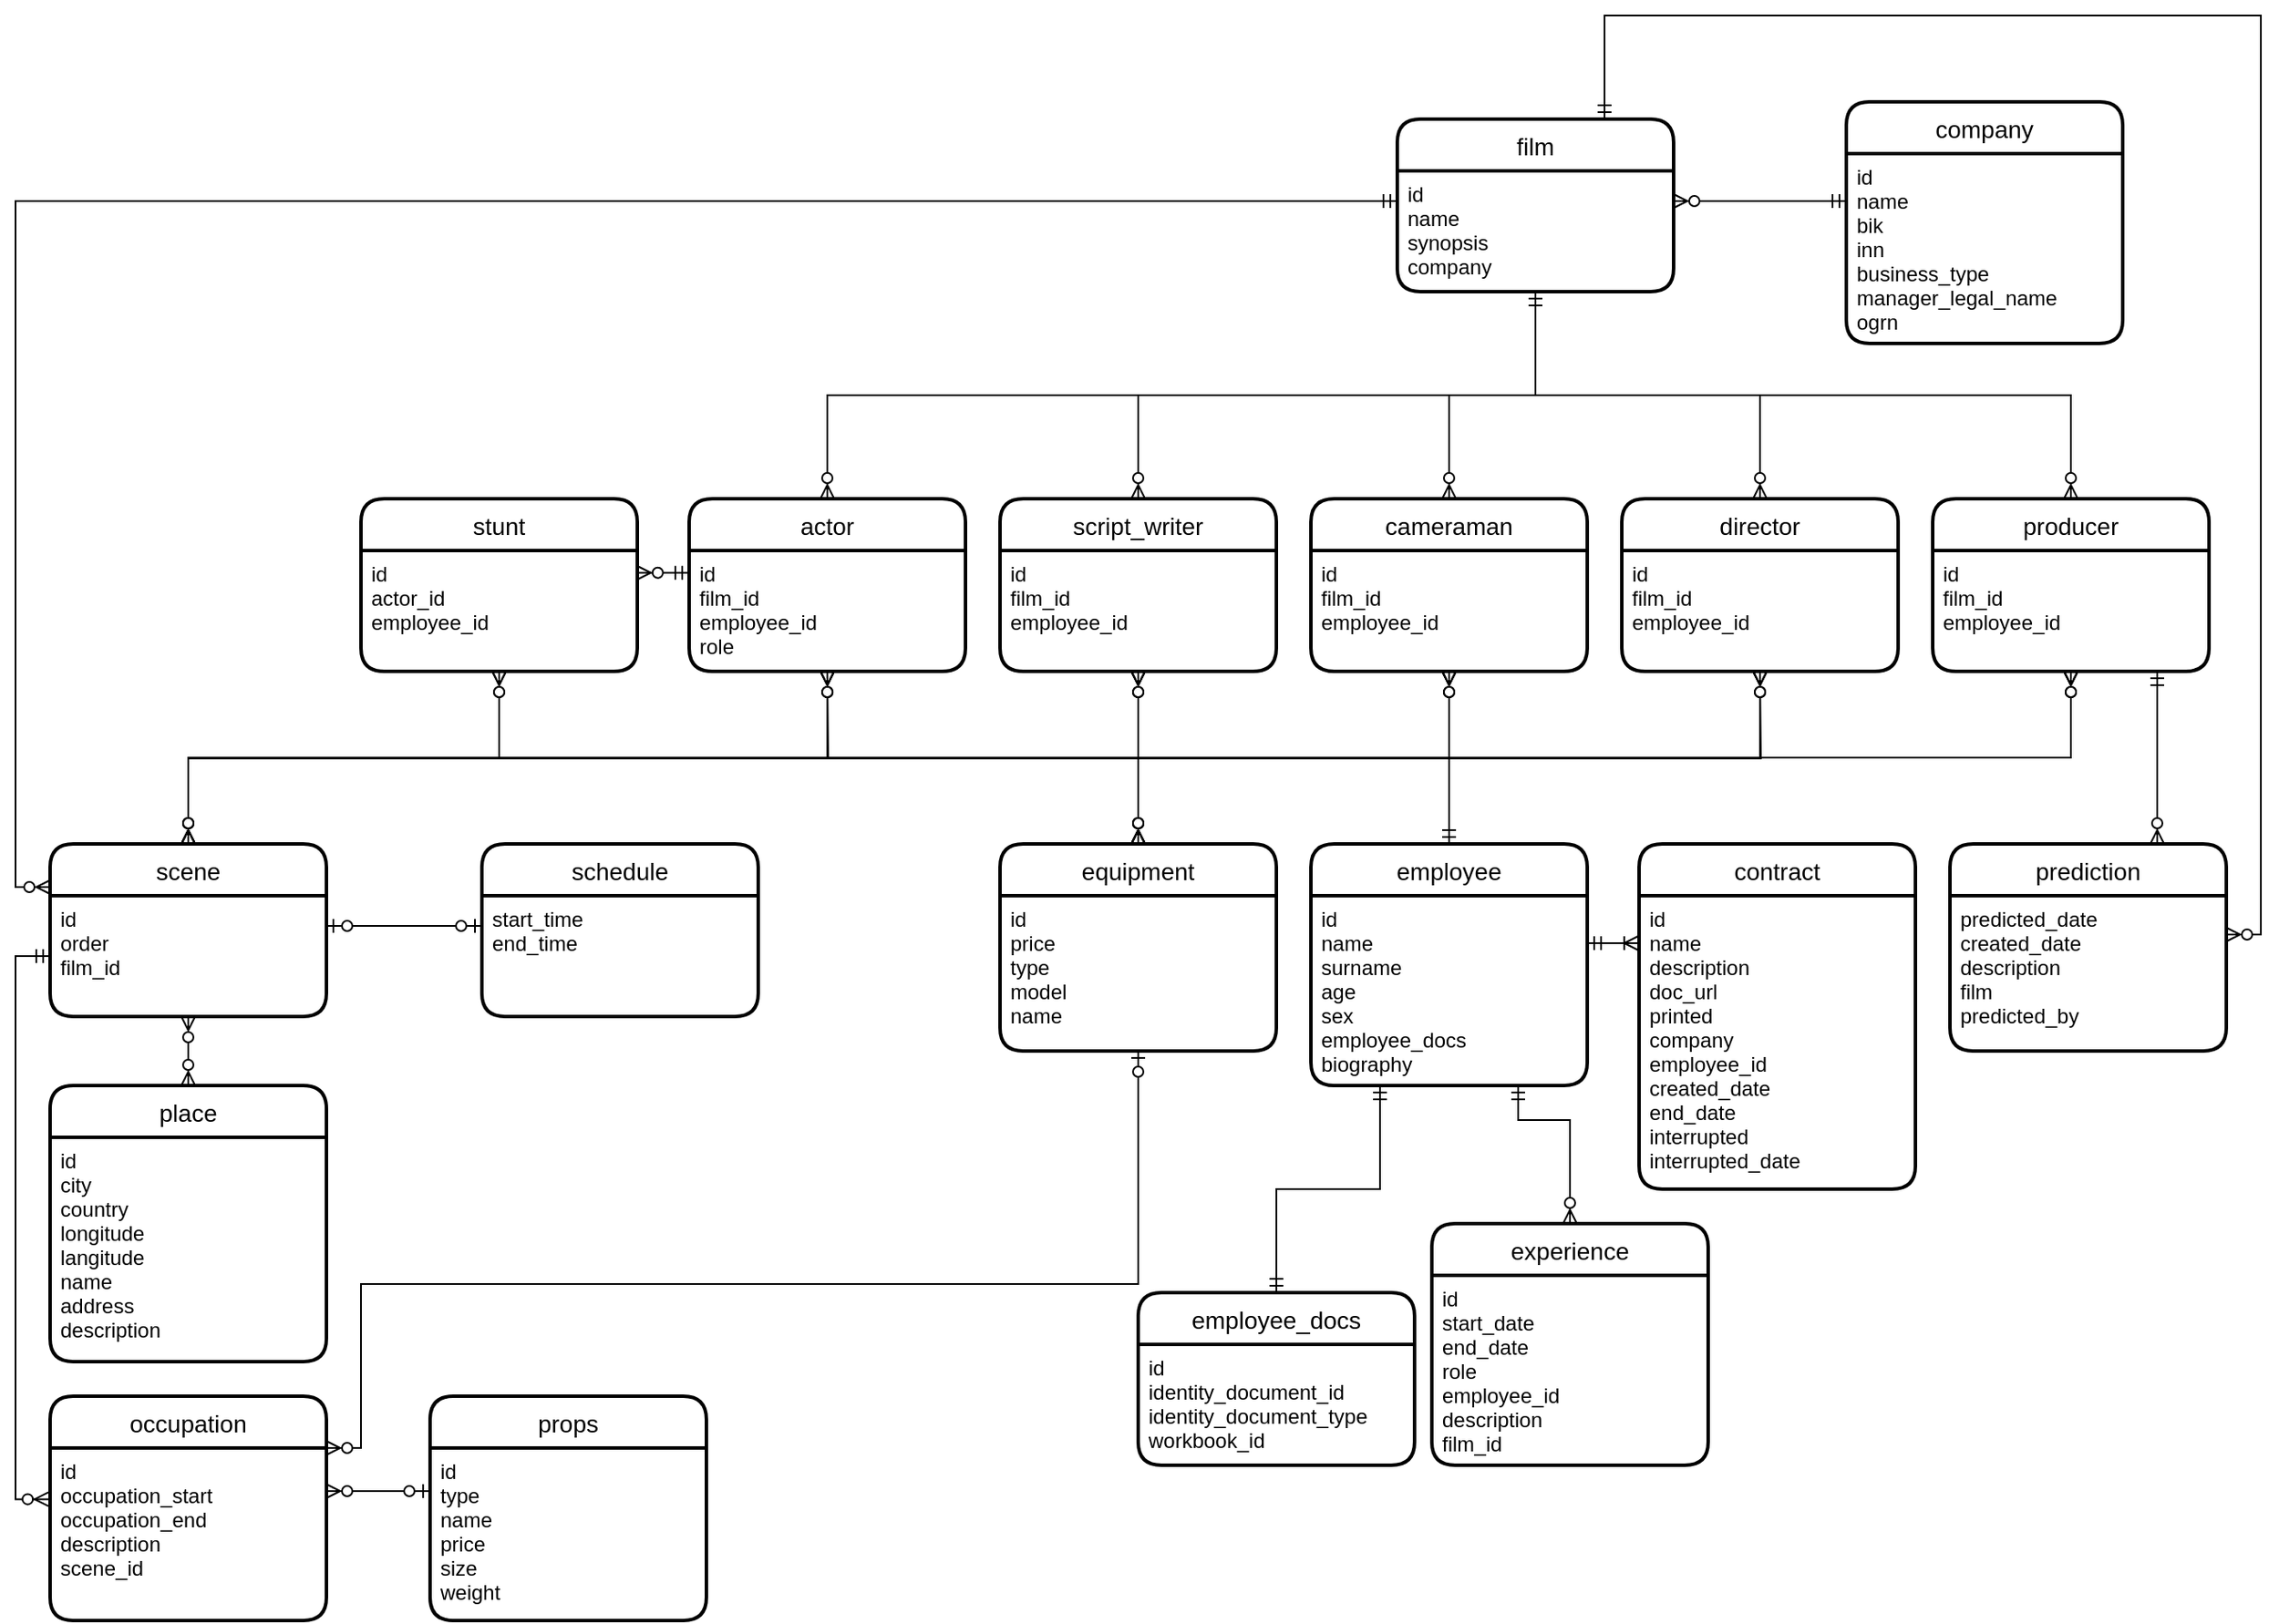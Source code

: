 <mxfile version="13.7.3" type="device"><diagram id="R2lEEEUBdFMjLlhIrx00" name="Page-1"><mxGraphModel dx="978" dy="331" grid="1" gridSize="10" guides="1" tooltips="1" connect="1" arrows="1" fold="1" page="0" pageScale="1" pageWidth="850" pageHeight="1100" math="0" shadow="0" extFonts="Permanent Marker^https://fonts.googleapis.com/css?family=Permanent+Marker"><root><mxCell id="0"/><mxCell id="1" parent="0"/><mxCell id="VBH1rPHKWCa83MYylw6R-3" value="film" style="swimlane;childLayout=stackLayout;horizontal=1;startSize=30;horizontalStack=0;rounded=1;fontSize=14;fontStyle=0;strokeWidth=2;resizeParent=0;resizeLast=1;shadow=0;dashed=0;align=center;" parent="1" vertex="1"><mxGeometry x="410" y="180" width="160" height="100" as="geometry"/></mxCell><mxCell id="VBH1rPHKWCa83MYylw6R-4" value="id&#10;name&#10;synopsis&#10;company" style="align=left;strokeColor=none;fillColor=none;spacingLeft=4;fontSize=12;verticalAlign=top;resizable=0;rotatable=0;part=1;" parent="VBH1rPHKWCa83MYylw6R-3" vertex="1"><mxGeometry y="30" width="160" height="70" as="geometry"/></mxCell><mxCell id="VBH1rPHKWCa83MYylw6R-7" value="actor" style="swimlane;childLayout=stackLayout;horizontal=1;startSize=30;horizontalStack=0;rounded=1;fontSize=14;fontStyle=0;strokeWidth=2;resizeParent=0;resizeLast=1;shadow=0;dashed=0;align=center;" parent="1" vertex="1"><mxGeometry y="400" width="160" height="100" as="geometry"/></mxCell><mxCell id="VBH1rPHKWCa83MYylw6R-8" value="id&#10;film_id&#10;employee_id&#10;role" style="align=left;strokeColor=none;fillColor=none;spacingLeft=4;fontSize=12;verticalAlign=top;resizable=0;rotatable=0;part=1;" parent="VBH1rPHKWCa83MYylw6R-7" vertex="1"><mxGeometry y="30" width="160" height="70" as="geometry"/></mxCell><mxCell id="VBH1rPHKWCa83MYylw6R-9" value="script_writer" style="swimlane;childLayout=stackLayout;horizontal=1;startSize=30;horizontalStack=0;rounded=1;fontSize=14;fontStyle=0;strokeWidth=2;resizeParent=0;resizeLast=1;shadow=0;dashed=0;align=center;" parent="1" vertex="1"><mxGeometry x="180" y="400" width="160" height="100" as="geometry"/></mxCell><mxCell id="VBH1rPHKWCa83MYylw6R-10" value="id&#10;film_id&#10;employee_id" style="align=left;strokeColor=none;fillColor=none;spacingLeft=4;fontSize=12;verticalAlign=top;resizable=0;rotatable=0;part=1;" parent="VBH1rPHKWCa83MYylw6R-9" vertex="1"><mxGeometry y="30" width="160" height="70" as="geometry"/></mxCell><mxCell id="VBH1rPHKWCa83MYylw6R-11" value="cameraman" style="swimlane;childLayout=stackLayout;horizontal=1;startSize=30;horizontalStack=0;rounded=1;fontSize=14;fontStyle=0;strokeWidth=2;resizeParent=0;resizeLast=1;shadow=0;dashed=0;align=center;" parent="1" vertex="1"><mxGeometry x="360" y="400" width="160" height="100" as="geometry"><mxRectangle x="360" y="400" width="110" height="30" as="alternateBounds"/></mxGeometry></mxCell><mxCell id="VBH1rPHKWCa83MYylw6R-12" value="id&#10;film_id&#10;employee_id" style="align=left;strokeColor=none;fillColor=none;spacingLeft=4;fontSize=12;verticalAlign=top;resizable=0;rotatable=0;part=1;" parent="VBH1rPHKWCa83MYylw6R-11" vertex="1"><mxGeometry y="30" width="160" height="70" as="geometry"/></mxCell><mxCell id="VBH1rPHKWCa83MYylw6R-16" value="director" style="swimlane;childLayout=stackLayout;horizontal=1;startSize=30;horizontalStack=0;rounded=1;fontSize=14;fontStyle=0;strokeWidth=2;resizeParent=0;resizeLast=1;shadow=0;dashed=0;align=center;" parent="1" vertex="1"><mxGeometry x="540" y="400" width="160" height="100" as="geometry"/></mxCell><mxCell id="VBH1rPHKWCa83MYylw6R-17" value="id&#10;film_id&#10;employee_id" style="align=left;strokeColor=none;fillColor=none;spacingLeft=4;fontSize=12;verticalAlign=top;resizable=0;rotatable=0;part=1;" parent="VBH1rPHKWCa83MYylw6R-16" vertex="1"><mxGeometry y="30" width="160" height="70" as="geometry"/></mxCell><mxCell id="VBH1rPHKWCa83MYylw6R-18" value="producer" style="swimlane;childLayout=stackLayout;horizontal=1;startSize=30;horizontalStack=0;rounded=1;fontSize=14;fontStyle=0;strokeWidth=2;resizeParent=0;resizeLast=1;shadow=0;dashed=0;align=center;" parent="1" vertex="1"><mxGeometry x="720" y="400" width="160" height="100" as="geometry"/></mxCell><mxCell id="VBH1rPHKWCa83MYylw6R-19" value="id&#10;film_id&#10;employee_id" style="align=left;strokeColor=none;fillColor=none;spacingLeft=4;fontSize=12;verticalAlign=top;resizable=0;rotatable=0;part=1;" parent="VBH1rPHKWCa83MYylw6R-18" vertex="1"><mxGeometry y="30" width="160" height="70" as="geometry"/></mxCell><mxCell id="VBH1rPHKWCa83MYylw6R-36" style="edgeStyle=orthogonalEdgeStyle;rounded=0;orthogonalLoop=1;jettySize=auto;html=1;exitX=1;exitY=0.25;exitDx=0;exitDy=0;entryX=0;entryY=0.25;entryDx=0;entryDy=0;startArrow=ERzeroToMany;startFill=1;endArrow=ERmandOne;endFill=0;" parent="1" source="VBH1rPHKWCa83MYylw6R-4" target="VBH1rPHKWCa83MYylw6R-2" edge="1"><mxGeometry relative="1" as="geometry"/></mxCell><mxCell id="VBH1rPHKWCa83MYylw6R-45" style="edgeStyle=orthogonalEdgeStyle;rounded=0;orthogonalLoop=1;jettySize=auto;html=1;exitX=0.5;exitY=0;exitDx=0;exitDy=0;entryX=0.5;entryY=1;entryDx=0;entryDy=0;startArrow=ERmandOne;startFill=0;endArrow=ERzeroToMany;endFill=1;" parent="1" source="VBH1rPHKWCa83MYylw6R-20" target="VBH1rPHKWCa83MYylw6R-10" edge="1"><mxGeometry relative="1" as="geometry"/></mxCell><mxCell id="VBH1rPHKWCa83MYylw6R-46" style="edgeStyle=orthogonalEdgeStyle;rounded=0;orthogonalLoop=1;jettySize=auto;html=1;exitX=0.5;exitY=0;exitDx=0;exitDy=0;entryX=0.5;entryY=1;entryDx=0;entryDy=0;startArrow=ERmandOne;startFill=0;endArrow=ERzeroToMany;endFill=1;" parent="1" source="VBH1rPHKWCa83MYylw6R-20" target="VBH1rPHKWCa83MYylw6R-12" edge="1"><mxGeometry relative="1" as="geometry"/></mxCell><mxCell id="VBH1rPHKWCa83MYylw6R-47" style="edgeStyle=orthogonalEdgeStyle;rounded=0;orthogonalLoop=1;jettySize=auto;html=1;exitX=0.5;exitY=0;exitDx=0;exitDy=0;entryX=0.5;entryY=1;entryDx=0;entryDy=0;startArrow=ERmandOne;startFill=0;endArrow=ERzeroToMany;endFill=1;" parent="1" source="VBH1rPHKWCa83MYylw6R-20" target="VBH1rPHKWCa83MYylw6R-17" edge="1"><mxGeometry relative="1" as="geometry"/></mxCell><mxCell id="VBH1rPHKWCa83MYylw6R-48" style="edgeStyle=orthogonalEdgeStyle;rounded=0;orthogonalLoop=1;jettySize=auto;html=1;exitX=0.5;exitY=0;exitDx=0;exitDy=0;entryX=0.5;entryY=1;entryDx=0;entryDy=0;startArrow=ERmandOne;startFill=0;endArrow=ERzeroToMany;endFill=1;" parent="1" source="VBH1rPHKWCa83MYylw6R-20" target="VBH1rPHKWCa83MYylw6R-19" edge="1"><mxGeometry relative="1" as="geometry"/></mxCell><mxCell id="VBH1rPHKWCa83MYylw6R-49" style="edgeStyle=orthogonalEdgeStyle;rounded=0;orthogonalLoop=1;jettySize=auto;html=1;exitX=0.5;exitY=0;exitDx=0;exitDy=0;entryX=0.5;entryY=1;entryDx=0;entryDy=0;startArrow=ERmandOne;startFill=0;endArrow=ERzeroToMany;endFill=1;" parent="1" source="VBH1rPHKWCa83MYylw6R-20" target="VBH1rPHKWCa83MYylw6R-8" edge="1"><mxGeometry relative="1" as="geometry"><Array as="points"><mxPoint x="440" y="550"/><mxPoint x="80" y="550"/></Array></mxGeometry></mxCell><mxCell id="VBH1rPHKWCa83MYylw6R-20" value="employee" style="swimlane;childLayout=stackLayout;horizontal=1;startSize=30;horizontalStack=0;rounded=1;fontSize=14;fontStyle=0;strokeWidth=2;resizeParent=0;resizeLast=1;shadow=0;dashed=0;align=center;" parent="1" vertex="1"><mxGeometry x="360" y="600" width="160" height="140" as="geometry"><mxRectangle x="360" y="400" width="110" height="30" as="alternateBounds"/></mxGeometry></mxCell><mxCell id="VBH1rPHKWCa83MYylw6R-21" value="id&#10;name&#10;surname&#10;age&#10;sex&#10;employee_docs&#10;biography" style="align=left;strokeColor=none;fillColor=none;spacingLeft=4;fontSize=12;verticalAlign=top;resizable=0;rotatable=0;part=1;" parent="VBH1rPHKWCa83MYylw6R-20" vertex="1"><mxGeometry y="30" width="160" height="110" as="geometry"/></mxCell><mxCell id="VBH1rPHKWCa83MYylw6R-37" style="edgeStyle=orthogonalEdgeStyle;rounded=0;orthogonalLoop=1;jettySize=auto;html=1;exitX=0.5;exitY=1;exitDx=0;exitDy=0;entryX=0.5;entryY=0;entryDx=0;entryDy=0;startArrow=ERmandOne;startFill=0;endArrow=ERzeroToMany;endFill=1;" parent="1" source="VBH1rPHKWCa83MYylw6R-4" target="VBH1rPHKWCa83MYylw6R-7" edge="1"><mxGeometry relative="1" as="geometry"/></mxCell><mxCell id="VBH1rPHKWCa83MYylw6R-38" style="edgeStyle=orthogonalEdgeStyle;rounded=0;orthogonalLoop=1;jettySize=auto;html=1;exitX=0.5;exitY=1;exitDx=0;exitDy=0;entryX=0.5;entryY=0;entryDx=0;entryDy=0;startArrow=ERmandOne;startFill=0;endArrow=ERzeroToMany;endFill=1;" parent="1" source="VBH1rPHKWCa83MYylw6R-4" target="VBH1rPHKWCa83MYylw6R-9" edge="1"><mxGeometry relative="1" as="geometry"/></mxCell><mxCell id="VBH1rPHKWCa83MYylw6R-39" style="edgeStyle=orthogonalEdgeStyle;rounded=0;orthogonalLoop=1;jettySize=auto;html=1;exitX=0.5;exitY=1;exitDx=0;exitDy=0;entryX=0.5;entryY=0;entryDx=0;entryDy=0;startArrow=ERmandOne;startFill=0;endArrow=ERzeroToMany;endFill=1;" parent="1" source="VBH1rPHKWCa83MYylw6R-4" target="VBH1rPHKWCa83MYylw6R-11" edge="1"><mxGeometry relative="1" as="geometry"/></mxCell><mxCell id="VBH1rPHKWCa83MYylw6R-40" style="edgeStyle=orthogonalEdgeStyle;rounded=0;orthogonalLoop=1;jettySize=auto;html=1;exitX=0.5;exitY=1;exitDx=0;exitDy=0;entryX=0.5;entryY=0;entryDx=0;entryDy=0;startArrow=ERmandOne;startFill=0;endArrow=ERzeroToMany;endFill=1;" parent="1" source="VBH1rPHKWCa83MYylw6R-4" target="VBH1rPHKWCa83MYylw6R-16" edge="1"><mxGeometry relative="1" as="geometry"/></mxCell><mxCell id="VBH1rPHKWCa83MYylw6R-41" style="edgeStyle=orthogonalEdgeStyle;rounded=0;orthogonalLoop=1;jettySize=auto;html=1;exitX=0.5;exitY=1;exitDx=0;exitDy=0;entryX=0.5;entryY=0;entryDx=0;entryDy=0;startArrow=ERmandOne;startFill=0;endArrow=ERzeroToMany;endFill=1;" parent="1" source="VBH1rPHKWCa83MYylw6R-4" target="VBH1rPHKWCa83MYylw6R-18" edge="1"><mxGeometry relative="1" as="geometry"/></mxCell><mxCell id="VBH1rPHKWCa83MYylw6R-50" style="edgeStyle=orthogonalEdgeStyle;rounded=0;orthogonalLoop=1;jettySize=auto;html=1;exitX=1;exitY=0.25;exitDx=0;exitDy=0;entryX=-0.004;entryY=0.161;entryDx=0;entryDy=0;startArrow=ERmandOne;startFill=0;endArrow=ERoneToMany;endFill=0;entryPerimeter=0;" parent="1" source="VBH1rPHKWCa83MYylw6R-21" target="VBH1rPHKWCa83MYylw6R-25" edge="1"><mxGeometry relative="1" as="geometry"><Array as="points"/></mxGeometry></mxCell><mxCell id="VBH1rPHKWCa83MYylw6R-51" style="edgeStyle=orthogonalEdgeStyle;rounded=0;orthogonalLoop=1;jettySize=auto;html=1;exitX=0.5;exitY=0;exitDx=0;exitDy=0;startArrow=ERzeroToMany;startFill=1;endArrow=ERzeroToMany;endFill=1;" parent="1" source="VBH1rPHKWCa83MYylw6R-26" edge="1"><mxGeometry relative="1" as="geometry"><mxPoint x="80" y="500" as="targetPoint"/></mxGeometry></mxCell><mxCell id="VBH1rPHKWCa83MYylw6R-52" style="edgeStyle=orthogonalEdgeStyle;rounded=0;orthogonalLoop=1;jettySize=auto;html=1;exitX=0.5;exitY=0;exitDx=0;exitDy=0;entryX=0.5;entryY=1;entryDx=0;entryDy=0;startArrow=ERzeroToMany;startFill=1;endArrow=ERzeroToMany;endFill=1;" parent="1" source="VBH1rPHKWCa83MYylw6R-26" target="VBH1rPHKWCa83MYylw6R-10" edge="1"><mxGeometry relative="1" as="geometry"/></mxCell><mxCell id="VBH1rPHKWCa83MYylw6R-53" style="edgeStyle=orthogonalEdgeStyle;rounded=0;orthogonalLoop=1;jettySize=auto;html=1;exitX=0.5;exitY=0;exitDx=0;exitDy=0;entryX=0.5;entryY=1;entryDx=0;entryDy=0;startArrow=ERzeroToMany;startFill=1;endArrow=ERzeroToMany;endFill=1;" parent="1" source="VBH1rPHKWCa83MYylw6R-26" target="VBH1rPHKWCa83MYylw6R-12" edge="1"><mxGeometry relative="1" as="geometry"/></mxCell><mxCell id="VBH1rPHKWCa83MYylw6R-54" style="edgeStyle=orthogonalEdgeStyle;rounded=0;orthogonalLoop=1;jettySize=auto;html=1;exitX=0.5;exitY=0;exitDx=0;exitDy=0;startArrow=ERzeroToMany;startFill=1;endArrow=ERzeroToMany;endFill=1;" parent="1" source="VBH1rPHKWCa83MYylw6R-26" edge="1"><mxGeometry relative="1" as="geometry"><mxPoint x="620" y="500" as="targetPoint"/></mxGeometry></mxCell><mxCell id="VBH1rPHKWCa83MYylw6R-55" style="edgeStyle=orthogonalEdgeStyle;rounded=0;orthogonalLoop=1;jettySize=auto;html=1;exitX=0.5;exitY=0;exitDx=0;exitDy=0;entryX=0.5;entryY=1;entryDx=0;entryDy=0;startArrow=ERzeroToMany;startFill=1;endArrow=ERzeroToMany;endFill=1;" parent="1" source="VBH1rPHKWCa83MYylw6R-26" target="VBH1rPHKWCa83MYylw6R-19" edge="1"><mxGeometry relative="1" as="geometry"/></mxCell><mxCell id="VBH1rPHKWCa83MYylw6R-62" style="edgeStyle=orthogonalEdgeStyle;rounded=0;orthogonalLoop=1;jettySize=auto;html=1;exitX=0;exitY=0.25;exitDx=0;exitDy=0;entryX=0;entryY=0.25;entryDx=0;entryDy=0;startArrow=ERzeroToMany;startFill=1;endArrow=ERmandOne;endFill=0;" parent="1" source="VBH1rPHKWCa83MYylw6R-26" target="VBH1rPHKWCa83MYylw6R-4" edge="1"><mxGeometry relative="1" as="geometry"><Array as="points"><mxPoint x="-390" y="625"/><mxPoint x="-390" y="228"/></Array></mxGeometry></mxCell><mxCell id="VBH1rPHKWCa83MYylw6R-56" style="edgeStyle=orthogonalEdgeStyle;rounded=0;orthogonalLoop=1;jettySize=auto;html=1;exitX=0.5;exitY=1;exitDx=0;exitDy=0;entryX=0.5;entryY=0;entryDx=0;entryDy=0;startArrow=ERzeroToMany;startFill=1;endArrow=ERzeroToMany;endFill=1;" parent="1" source="VBH1rPHKWCa83MYylw6R-27" target="VBH1rPHKWCa83MYylw6R-28" edge="1"><mxGeometry relative="1" as="geometry"/></mxCell><mxCell id="VBH1rPHKWCa83MYylw6R-59" style="edgeStyle=orthogonalEdgeStyle;rounded=0;orthogonalLoop=1;jettySize=auto;html=1;exitX=-0.006;exitY=0.297;exitDx=0;exitDy=0;entryX=0;entryY=0.5;entryDx=0;entryDy=0;startArrow=ERzeroToMany;startFill=1;endArrow=ERmandOne;endFill=0;exitPerimeter=0;" parent="1" source="VBH1rPHKWCa83MYylw6R-58" target="VBH1rPHKWCa83MYylw6R-27" edge="1"><mxGeometry relative="1" as="geometry"><Array as="points"><mxPoint x="-390" y="980"/><mxPoint x="-390" y="665"/></Array></mxGeometry></mxCell><mxCell id="VBH1rPHKWCa83MYylw6R-61" style="edgeStyle=orthogonalEdgeStyle;rounded=0;orthogonalLoop=1;jettySize=auto;html=1;exitX=1;exitY=0;exitDx=0;exitDy=0;entryX=0.5;entryY=1;entryDx=0;entryDy=0;startArrow=ERzeroToMany;startFill=1;endArrow=ERzeroToOne;endFill=1;" parent="1" source="VBH1rPHKWCa83MYylw6R-58" target="VBH1rPHKWCa83MYylw6R-33" edge="1"><mxGeometry relative="1" as="geometry"><Array as="points"><mxPoint x="-190" y="950"/><mxPoint x="-190" y="855"/><mxPoint x="260" y="855"/></Array></mxGeometry></mxCell><mxCell id="VBH1rPHKWCa83MYylw6R-63" style="edgeStyle=orthogonalEdgeStyle;rounded=0;orthogonalLoop=1;jettySize=auto;html=1;exitX=0.999;exitY=0.184;exitDx=0;exitDy=0;startArrow=ERzeroToMany;startFill=1;endArrow=ERmandOne;endFill=0;exitPerimeter=0;" parent="1" source="VBH1rPHKWCa83MYylw6R-23" target="VBH1rPHKWCa83MYylw6R-8" edge="1"><mxGeometry relative="1" as="geometry"><Array as="points"><mxPoint y="443"/><mxPoint y="443"/></Array></mxGeometry></mxCell><mxCell id="VBH1rPHKWCa83MYylw6R-22" value="stunt" style="swimlane;childLayout=stackLayout;horizontal=1;startSize=30;horizontalStack=0;rounded=1;fontSize=14;fontStyle=0;strokeWidth=2;resizeParent=0;resizeLast=1;shadow=0;dashed=0;align=center;" parent="1" vertex="1"><mxGeometry x="-190" y="400" width="160" height="100" as="geometry"/></mxCell><mxCell id="VBH1rPHKWCa83MYylw6R-23" value="id&#10;actor_id&#10;employee_id" style="align=left;strokeColor=none;fillColor=none;spacingLeft=4;fontSize=12;verticalAlign=top;resizable=0;rotatable=0;part=1;" parent="VBH1rPHKWCa83MYylw6R-22" vertex="1"><mxGeometry y="30" width="160" height="70" as="geometry"/></mxCell><mxCell id="VBH1rPHKWCa83MYylw6R-65" style="edgeStyle=orthogonalEdgeStyle;rounded=0;orthogonalLoop=1;jettySize=auto;html=1;exitX=0.5;exitY=1;exitDx=0;exitDy=0;entryX=0.5;entryY=0;entryDx=0;entryDy=0;startArrow=ERzeroToMany;startFill=1;endArrow=ERmandOne;endFill=0;" parent="1" source="VBH1rPHKWCa83MYylw6R-23" target="VBH1rPHKWCa83MYylw6R-20" edge="1"><mxGeometry relative="1" as="geometry"/></mxCell><mxCell id="VBH1rPHKWCa83MYylw6R-66" style="edgeStyle=orthogonalEdgeStyle;rounded=0;orthogonalLoop=1;jettySize=auto;html=1;startArrow=ERzeroToMany;startFill=1;endArrow=ERzeroToOne;endFill=1;entryX=0;entryY=0.25;entryDx=0;entryDy=0;exitX=1;exitY=0.25;exitDx=0;exitDy=0;" parent="1" source="VBH1rPHKWCa83MYylw6R-58" target="VBH1rPHKWCa83MYylw6R-31" edge="1"><mxGeometry relative="1" as="geometry"><mxPoint x="-200" y="990" as="sourcePoint"/><mxPoint x="650" y="995" as="targetPoint"/><Array as="points"/></mxGeometry></mxCell><mxCell id="VBH1rPHKWCa83MYylw6R-68" style="edgeStyle=orthogonalEdgeStyle;rounded=0;orthogonalLoop=1;jettySize=auto;html=1;entryX=0.75;entryY=0;entryDx=0;entryDy=0;startArrow=ERmandOne;startFill=0;endArrow=ERzeroToMany;endFill=1;" parent="1" target="VBH1rPHKWCa83MYylw6R-34" edge="1"><mxGeometry relative="1" as="geometry"><mxPoint x="850" y="500" as="sourcePoint"/><Array as="points"><mxPoint x="850" y="500"/></Array></mxGeometry></mxCell><mxCell id="VBH1rPHKWCa83MYylw6R-69" style="edgeStyle=orthogonalEdgeStyle;rounded=0;orthogonalLoop=1;jettySize=auto;html=1;exitX=1;exitY=0.25;exitDx=0;exitDy=0;entryX=0.75;entryY=0;entryDx=0;entryDy=0;startArrow=ERzeroToMany;startFill=1;endArrow=ERmandOne;endFill=0;" parent="1" source="VBH1rPHKWCa83MYylw6R-35" target="VBH1rPHKWCa83MYylw6R-3" edge="1"><mxGeometry relative="1" as="geometry"><Array as="points"><mxPoint x="910" y="653"/><mxPoint x="910" y="120"/><mxPoint x="530" y="120"/></Array></mxGeometry></mxCell><mxCell id="VBH1rPHKWCa83MYylw6R-74" style="edgeStyle=orthogonalEdgeStyle;rounded=0;orthogonalLoop=1;jettySize=auto;html=1;entryX=1;entryY=0.25;entryDx=0;entryDy=0;startArrow=ERzeroToOne;startFill=1;endArrow=ERzeroToOne;endFill=1;exitX=0;exitY=0.25;exitDx=0;exitDy=0;" parent="1" source="VBH1rPHKWCa83MYylw6R-73" target="VBH1rPHKWCa83MYylw6R-27" edge="1"><mxGeometry relative="1" as="geometry"><mxPoint x="-130" y="648" as="sourcePoint"/><Array as="points"><mxPoint x="-120" y="648"/><mxPoint x="-130" y="648"/></Array></mxGeometry></mxCell><mxCell id="VBH1rPHKWCa83MYylw6R-76" style="edgeStyle=orthogonalEdgeStyle;rounded=0;orthogonalLoop=1;jettySize=auto;html=1;exitX=0.5;exitY=0;exitDx=0;exitDy=0;entryX=0.5;entryY=1;entryDx=0;entryDy=0;startArrow=ERzeroToMany;startFill=1;endArrow=ERzeroToMany;endFill=1;" parent="1" source="VBH1rPHKWCa83MYylw6R-32" target="VBH1rPHKWCa83MYylw6R-8" edge="1"><mxGeometry relative="1" as="geometry"/></mxCell><mxCell id="VBH1rPHKWCa83MYylw6R-77" style="edgeStyle=orthogonalEdgeStyle;rounded=0;orthogonalLoop=1;jettySize=auto;html=1;exitX=0.5;exitY=0;exitDx=0;exitDy=0;startArrow=ERzeroToMany;startFill=1;endArrow=ERzeroToMany;endFill=1;" parent="1" source="VBH1rPHKWCa83MYylw6R-32" edge="1"><mxGeometry relative="1" as="geometry"><mxPoint x="260" y="500" as="targetPoint"/></mxGeometry></mxCell><mxCell id="VBH1rPHKWCa83MYylw6R-78" style="edgeStyle=orthogonalEdgeStyle;rounded=0;orthogonalLoop=1;jettySize=auto;html=1;exitX=0.5;exitY=0;exitDx=0;exitDy=0;entryX=0.5;entryY=1;entryDx=0;entryDy=0;startArrow=ERzeroToMany;startFill=1;endArrow=ERzeroToMany;endFill=1;" parent="1" source="VBH1rPHKWCa83MYylw6R-32" target="VBH1rPHKWCa83MYylw6R-12" edge="1"><mxGeometry relative="1" as="geometry"/></mxCell><mxCell id="VBH1rPHKWCa83MYylw6R-79" style="edgeStyle=orthogonalEdgeStyle;rounded=0;orthogonalLoop=1;jettySize=auto;html=1;exitX=0.5;exitY=0;exitDx=0;exitDy=0;entryX=0.5;entryY=1;entryDx=0;entryDy=0;startArrow=ERzeroToMany;startFill=1;endArrow=ERzeroToMany;endFill=1;" parent="1" source="VBH1rPHKWCa83MYylw6R-32" target="VBH1rPHKWCa83MYylw6R-17" edge="1"><mxGeometry relative="1" as="geometry"/></mxCell><mxCell id="VBH1rPHKWCa83MYylw6R-80" style="edgeStyle=orthogonalEdgeStyle;rounded=0;orthogonalLoop=1;jettySize=auto;html=1;exitX=0.5;exitY=0;exitDx=0;exitDy=0;entryX=0.5;entryY=1;entryDx=0;entryDy=0;startArrow=ERzeroToMany;startFill=1;endArrow=ERzeroToMany;endFill=1;" parent="1" source="VBH1rPHKWCa83MYylw6R-32" target="VBH1rPHKWCa83MYylw6R-19" edge="1"><mxGeometry relative="1" as="geometry"/></mxCell><mxCell id="VBH1rPHKWCa83MYylw6R-75" style="edgeStyle=orthogonalEdgeStyle;rounded=0;orthogonalLoop=1;jettySize=auto;html=1;exitX=0.5;exitY=1;exitDx=0;exitDy=0;entryX=0.5;entryY=0;entryDx=0;entryDy=0;startArrow=ERzeroToMany;startFill=1;endArrow=ERzeroToMany;endFill=1;" parent="1" source="VBH1rPHKWCa83MYylw6R-23" target="VBH1rPHKWCa83MYylw6R-32" edge="1"><mxGeometry relative="1" as="geometry"/></mxCell><mxCell id="VBH1rPHKWCa83MYylw6R-72" value="schedule" style="swimlane;childLayout=stackLayout;horizontal=1;startSize=30;horizontalStack=0;rounded=1;fontSize=14;fontStyle=0;strokeWidth=2;resizeParent=0;resizeLast=1;shadow=0;dashed=0;align=center;" parent="1" vertex="1"><mxGeometry x="-120" y="600" width="160" height="100" as="geometry"><mxRectangle x="360" y="400" width="110" height="30" as="alternateBounds"/></mxGeometry></mxCell><mxCell id="VBH1rPHKWCa83MYylw6R-73" value="start_time&#10;end_time" style="align=left;strokeColor=none;fillColor=none;spacingLeft=4;fontSize=12;verticalAlign=top;resizable=0;rotatable=0;part=1;" parent="VBH1rPHKWCa83MYylw6R-72" vertex="1"><mxGeometry y="30" width="160" height="70" as="geometry"/></mxCell><mxCell id="VBH1rPHKWCa83MYylw6R-32" value="equipment" style="swimlane;childLayout=stackLayout;horizontal=1;startSize=30;horizontalStack=0;rounded=1;fontSize=14;fontStyle=0;strokeWidth=2;resizeParent=0;resizeLast=1;shadow=0;dashed=0;align=center;" parent="1" vertex="1"><mxGeometry x="180" y="600" width="160" height="120" as="geometry"><mxRectangle x="360" y="400" width="110" height="30" as="alternateBounds"/></mxGeometry></mxCell><mxCell id="VBH1rPHKWCa83MYylw6R-33" value="id&#10;price&#10;type&#10;model&#10;name" style="align=left;strokeColor=none;fillColor=none;spacingLeft=4;fontSize=12;verticalAlign=top;resizable=0;rotatable=0;part=1;" parent="VBH1rPHKWCa83MYylw6R-32" vertex="1"><mxGeometry y="30" width="160" height="90" as="geometry"/></mxCell><mxCell id="VBH1rPHKWCa83MYylw6R-26" value="scene" style="swimlane;childLayout=stackLayout;horizontal=1;startSize=30;horizontalStack=0;rounded=1;fontSize=14;fontStyle=0;strokeWidth=2;resizeParent=0;resizeLast=1;shadow=0;dashed=0;align=center;" parent="1" vertex="1"><mxGeometry x="-370" y="600" width="160" height="100" as="geometry"><mxRectangle x="360" y="400" width="110" height="30" as="alternateBounds"/></mxGeometry></mxCell><mxCell id="VBH1rPHKWCa83MYylw6R-27" value="id&#10;order&#10;film_id" style="align=left;strokeColor=none;fillColor=none;spacingLeft=4;fontSize=12;verticalAlign=top;resizable=0;rotatable=0;part=1;" parent="VBH1rPHKWCa83MYylw6R-26" vertex="1"><mxGeometry y="30" width="160" height="70" as="geometry"/></mxCell><mxCell id="VBH1rPHKWCa83MYylw6R-1" value="company" style="swimlane;childLayout=stackLayout;horizontal=1;startSize=30;horizontalStack=0;rounded=1;fontSize=14;fontStyle=0;strokeWidth=2;resizeParent=0;resizeLast=1;shadow=0;dashed=0;align=center;" parent="1" vertex="1"><mxGeometry x="670" y="170" width="160" height="140" as="geometry"/></mxCell><mxCell id="VBH1rPHKWCa83MYylw6R-2" value="id&#10;name&#10;bik&#10;inn&#10;business_type&#10;manager_legal_name&#10;ogrn" style="align=left;strokeColor=none;fillColor=none;spacingLeft=4;fontSize=12;verticalAlign=top;resizable=0;rotatable=0;part=1;" parent="VBH1rPHKWCa83MYylw6R-1" vertex="1"><mxGeometry y="30" width="160" height="110" as="geometry"/></mxCell><mxCell id="VBH1rPHKWCa83MYylw6R-30" value="props" style="swimlane;childLayout=stackLayout;horizontal=1;startSize=30;horizontalStack=0;rounded=1;fontSize=14;fontStyle=0;strokeWidth=2;resizeParent=0;resizeLast=1;shadow=0;dashed=0;align=center;" parent="1" vertex="1"><mxGeometry x="-150" y="920" width="160" height="130" as="geometry"><mxRectangle x="360" y="400" width="110" height="30" as="alternateBounds"/></mxGeometry></mxCell><mxCell id="VBH1rPHKWCa83MYylw6R-31" value="id&#10;type&#10;name&#10;price&#10;size&#10;weight" style="align=left;strokeColor=none;fillColor=none;spacingLeft=4;fontSize=12;verticalAlign=top;resizable=0;rotatable=0;part=1;" parent="VBH1rPHKWCa83MYylw6R-30" vertex="1"><mxGeometry y="30" width="160" height="100" as="geometry"/></mxCell><mxCell id="VBH1rPHKWCa83MYylw6R-57" value="occupation" style="swimlane;childLayout=stackLayout;horizontal=1;startSize=30;horizontalStack=0;rounded=1;fontSize=14;fontStyle=0;strokeWidth=2;resizeParent=0;resizeLast=1;shadow=0;dashed=0;align=center;" parent="1" vertex="1"><mxGeometry x="-370" y="920" width="160" height="130" as="geometry"><mxRectangle x="360" y="400" width="110" height="30" as="alternateBounds"/></mxGeometry></mxCell><mxCell id="VBH1rPHKWCa83MYylw6R-58" value="id&#10;occupation_start&#10;occupation_end&#10;description&#10;scene_id" style="align=left;strokeColor=none;fillColor=none;spacingLeft=4;fontSize=12;verticalAlign=top;resizable=0;rotatable=0;part=1;" parent="VBH1rPHKWCa83MYylw6R-57" vertex="1"><mxGeometry y="30" width="160" height="100" as="geometry"/></mxCell><mxCell id="VBH1rPHKWCa83MYylw6R-28" value="place" style="swimlane;childLayout=stackLayout;horizontal=1;startSize=30;horizontalStack=0;rounded=1;fontSize=14;fontStyle=0;strokeWidth=2;resizeParent=0;resizeLast=1;shadow=0;dashed=0;align=center;" parent="1" vertex="1"><mxGeometry x="-370" y="740" width="160" height="160" as="geometry"><mxRectangle x="360" y="400" width="110" height="30" as="alternateBounds"/></mxGeometry></mxCell><mxCell id="VBH1rPHKWCa83MYylw6R-29" value="id&#10;city&#10;country&#10;longitude&#10;langitude&#10;name&#10;address&#10;description" style="align=left;strokeColor=none;fillColor=none;spacingLeft=4;fontSize=12;verticalAlign=top;resizable=0;rotatable=0;part=1;" parent="VBH1rPHKWCa83MYylw6R-28" vertex="1"><mxGeometry y="30" width="160" height="130" as="geometry"/></mxCell><mxCell id="VBH1rPHKWCa83MYylw6R-24" value="contract" style="swimlane;childLayout=stackLayout;horizontal=1;startSize=30;horizontalStack=0;rounded=1;fontSize=14;fontStyle=0;strokeWidth=2;resizeParent=0;resizeLast=1;shadow=0;dashed=0;align=center;" parent="1" vertex="1"><mxGeometry x="550" y="600" width="160" height="200" as="geometry"><mxRectangle x="360" y="400" width="110" height="30" as="alternateBounds"/></mxGeometry></mxCell><mxCell id="VBH1rPHKWCa83MYylw6R-25" value="id&#10;name&#10;description&#10;doc_url&#10;printed&#10;company&#10;employee_id&#10;created_date&#10;end_date&#10;interrupted&#10;interrupted_date" style="align=left;strokeColor=none;fillColor=none;spacingLeft=4;fontSize=12;verticalAlign=top;resizable=0;rotatable=0;part=1;" parent="VBH1rPHKWCa83MYylw6R-24" vertex="1"><mxGeometry y="30" width="160" height="170" as="geometry"/></mxCell><mxCell id="VBH1rPHKWCa83MYylw6R-34" value="prediction" style="swimlane;childLayout=stackLayout;horizontal=1;startSize=30;horizontalStack=0;rounded=1;fontSize=14;fontStyle=0;strokeWidth=2;resizeParent=0;resizeLast=1;shadow=0;dashed=0;align=center;" parent="1" vertex="1"><mxGeometry x="730" y="600" width="160" height="120" as="geometry"><mxRectangle x="360" y="400" width="110" height="30" as="alternateBounds"/></mxGeometry></mxCell><mxCell id="VBH1rPHKWCa83MYylw6R-35" value="predicted_date&#10;created_date&#10;description&#10;film&#10;predicted_by" style="align=left;strokeColor=none;fillColor=none;spacingLeft=4;fontSize=12;verticalAlign=top;resizable=0;rotatable=0;part=1;" parent="VBH1rPHKWCa83MYylw6R-34" vertex="1"><mxGeometry y="30" width="160" height="90" as="geometry"/></mxCell><mxCell id="zkNvMdvYE9DorSgApqD0-4" style="edgeStyle=orthogonalEdgeStyle;rounded=0;orthogonalLoop=1;jettySize=auto;html=1;exitX=0.5;exitY=0;exitDx=0;exitDy=0;entryX=0.75;entryY=1;entryDx=0;entryDy=0;endArrow=ERmandOne;endFill=0;startArrow=ERzeroToMany;startFill=1;" parent="1" source="zkNvMdvYE9DorSgApqD0-2" target="VBH1rPHKWCa83MYylw6R-21" edge="1"><mxGeometry relative="1" as="geometry"><Array as="points"><mxPoint x="510" y="760"/><mxPoint x="480" y="760"/></Array></mxGeometry></mxCell><mxCell id="-LB4fKHWtjD_N-9479aQ-3" style="edgeStyle=orthogonalEdgeStyle;rounded=0;orthogonalLoop=1;jettySize=auto;html=1;exitX=0.5;exitY=0;exitDx=0;exitDy=0;entryX=0.25;entryY=1;entryDx=0;entryDy=0;startArrow=ERmandOne;startFill=0;endArrow=ERmandOne;endFill=0;" edge="1" parent="1" source="-LB4fKHWtjD_N-9479aQ-1" target="VBH1rPHKWCa83MYylw6R-21"><mxGeometry relative="1" as="geometry"/></mxCell><mxCell id="-LB4fKHWtjD_N-9479aQ-1" value="employee_docs" style="swimlane;childLayout=stackLayout;horizontal=1;startSize=30;horizontalStack=0;rounded=1;fontSize=14;fontStyle=0;strokeWidth=2;resizeParent=0;resizeLast=1;shadow=0;dashed=0;align=center;" vertex="1" parent="1"><mxGeometry x="260" y="860" width="160" height="100" as="geometry"><mxRectangle x="360" y="400" width="110" height="30" as="alternateBounds"/></mxGeometry></mxCell><mxCell id="-LB4fKHWtjD_N-9479aQ-2" value="id&#10;identity_document_id&#10;identity_document_type&#10;workbook_id" style="align=left;strokeColor=none;fillColor=none;spacingLeft=4;fontSize=12;verticalAlign=top;resizable=0;rotatable=0;part=1;" vertex="1" parent="-LB4fKHWtjD_N-9479aQ-1"><mxGeometry y="30" width="160" height="70" as="geometry"/></mxCell><mxCell id="zkNvMdvYE9DorSgApqD0-2" value="experience" style="swimlane;childLayout=stackLayout;horizontal=1;startSize=30;horizontalStack=0;rounded=1;fontSize=14;fontStyle=0;strokeWidth=2;resizeParent=0;resizeLast=1;shadow=0;dashed=0;align=center;" parent="1" vertex="1"><mxGeometry x="430" y="820" width="160" height="140" as="geometry"><mxRectangle x="360" y="400" width="110" height="30" as="alternateBounds"/></mxGeometry></mxCell><mxCell id="zkNvMdvYE9DorSgApqD0-3" value="id&#10;start_date&#10;end_date&#10;role&#10;employee_id&#10;description&#10;film_id" style="align=left;strokeColor=none;fillColor=none;spacingLeft=4;fontSize=12;verticalAlign=top;resizable=0;rotatable=0;part=1;" parent="zkNvMdvYE9DorSgApqD0-2" vertex="1"><mxGeometry y="30" width="160" height="110" as="geometry"/></mxCell></root></mxGraphModel></diagram></mxfile>
